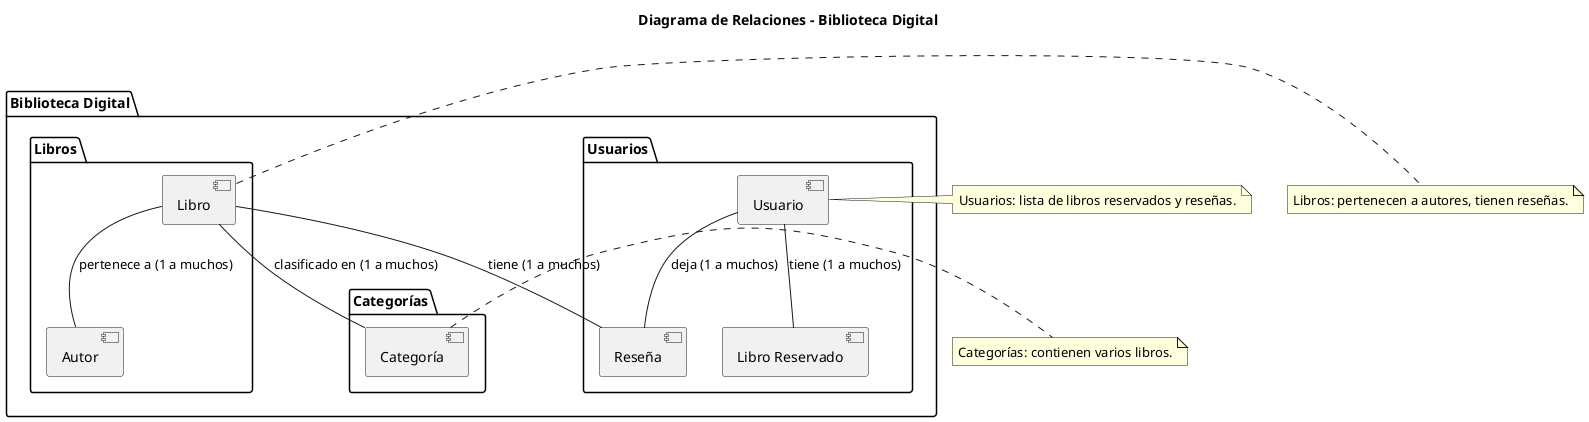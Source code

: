 @startuml
title Diagrama de Relaciones - Biblioteca Digital

' Declaración de paquetes
package "Biblioteca Digital" {
    package "Usuarios" {
        [Usuario] as usuario
        [Libro Reservado] as libro_reservado
        [Reseña] as reseña
    }

    package "Libros" {
        [Libro] as libro
        [Autor] as autor
    }

    package "Categorías" {
        [Categoría] as categoria
    }

    ' Relaciones entre usuarios y libros
    usuario -- libro_reservado : tiene (1 a muchos)
    usuario -- reseña : deja (1 a muchos)

    ' Relaciones entre libros y otras entidades
    libro -- autor : pertenece a (1 a muchos)
    libro -- reseña : tiene (1 a muchos)
    
    ' Relación entre libros y categorías
    libro -- categoria : clasificado en (1 a muchos)
}

' Comentarios breves para explicar las relaciones
note right of usuario
    Usuarios: lista de libros reservados y reseñas.
end note

note right of libro
    Libros: pertenecen a autores, tienen reseñas.
end note

note right of categoria
    Categorías: contienen varios libros.
end note

@enduml

